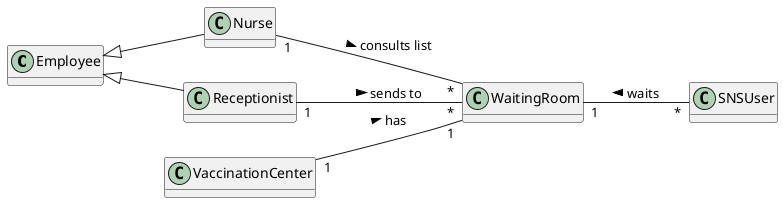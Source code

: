 @startuml
hide methods
left to right direction
skinparam classAttributeIconSize 0

class Employee {}

class Nurse {}

class Receptionist {}

class VaccinationCenter {}

class WaitingRoom {}

class SNSUser {}

Employee <|-- Nurse
Employee <|-- Receptionist

VaccinationCenter "1" -- "1" WaitingRoom : has >
WaitingRoom "1" -- "*" SNSUser : waits <

Nurse "1" -- "*" WaitingRoom : consults list >
Receptionist "1" -- "*" WaitingRoom : sends to >

@enduml
